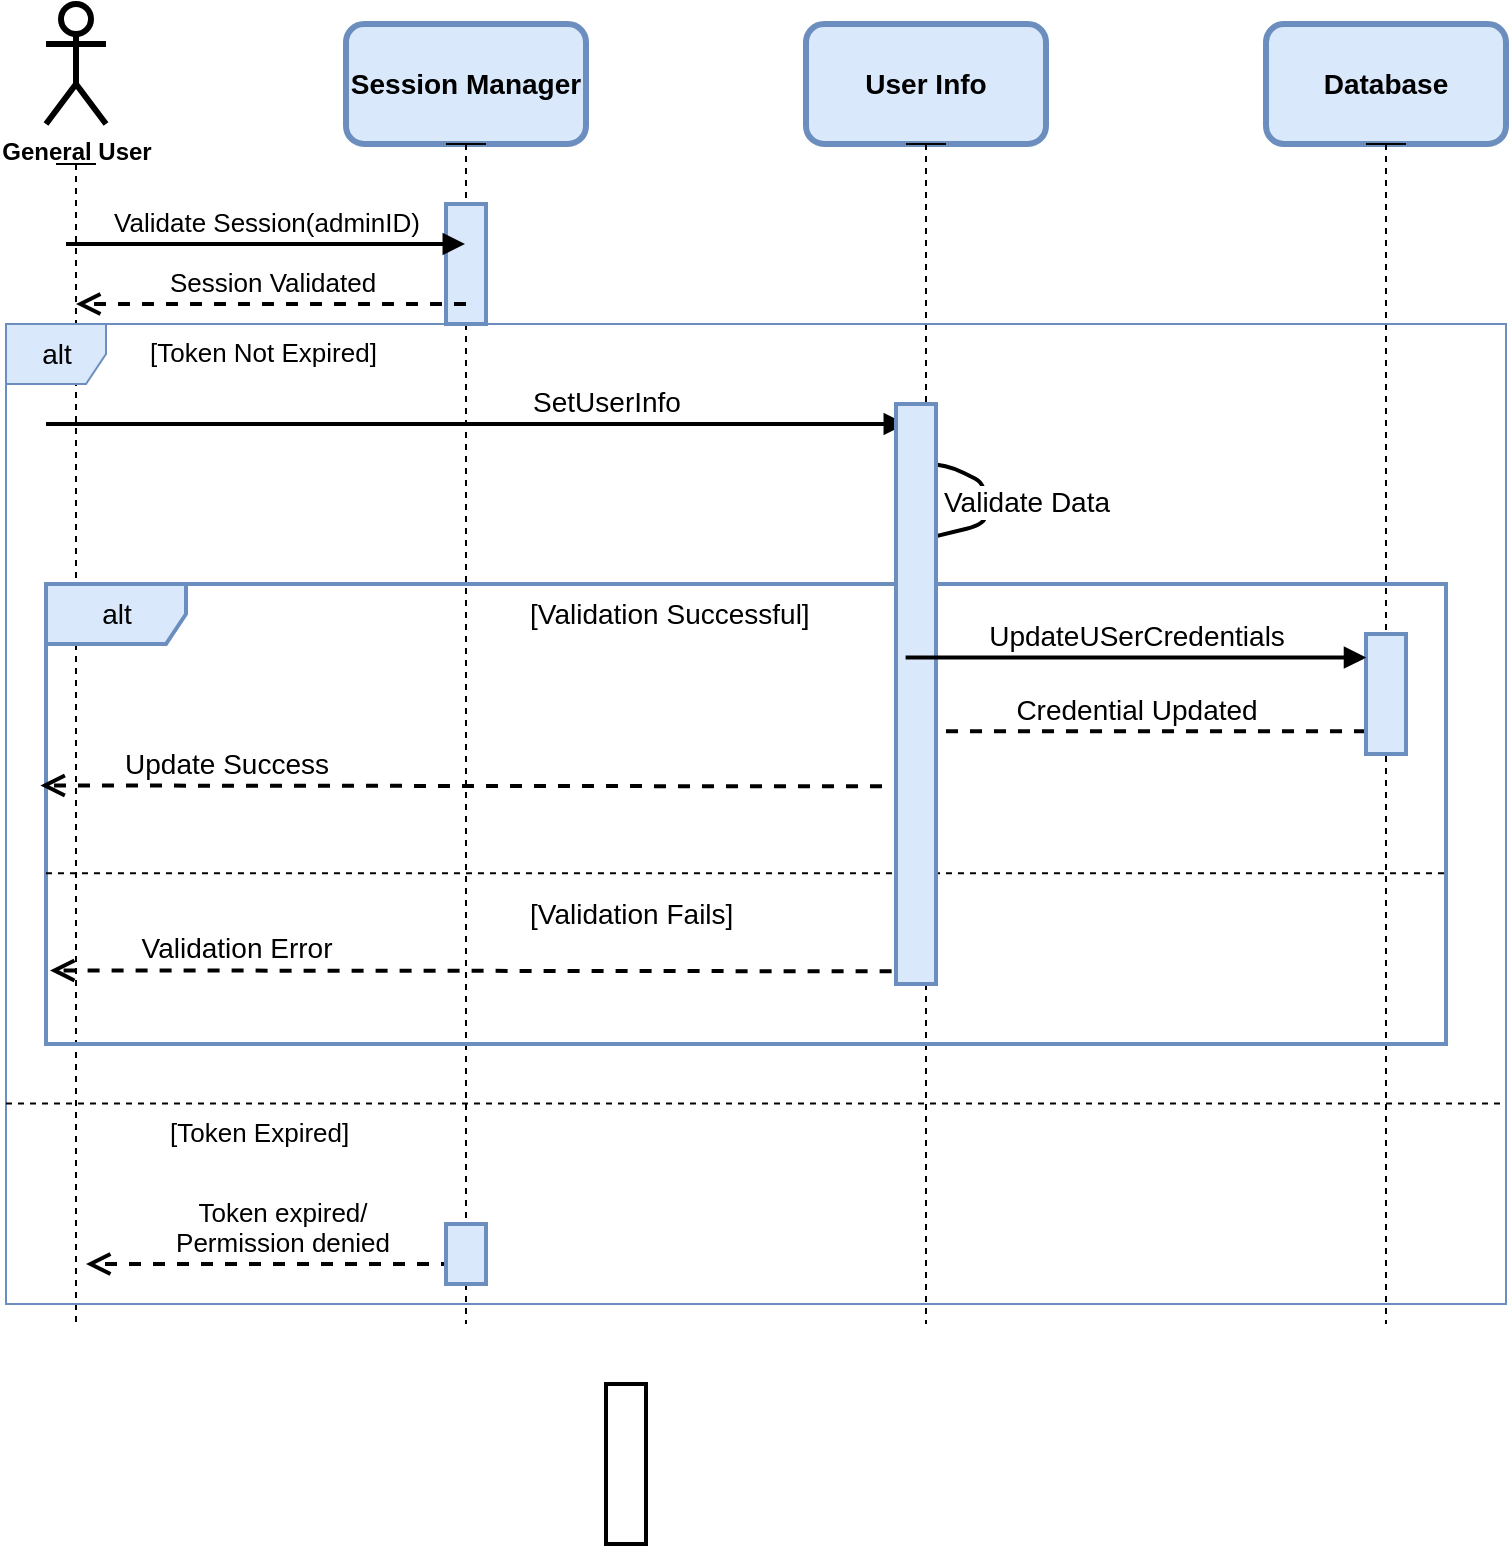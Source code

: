 <mxfile>
    <diagram id="kFZCvs2zv4o_mtvLX_J4" name="Page-1">
        <mxGraphModel dx="1078" dy="765" grid="1" gridSize="10" guides="1" tooltips="1" connect="1" arrows="1" fold="1" page="1" pageScale="1" pageWidth="1169" pageHeight="1654" math="0" shadow="0">
            <root>
                <mxCell id="0"/>
                <mxCell id="1" parent="0"/>
                <mxCell id="2" value="&lt;b&gt;General User&lt;/b&gt;" style="shape=umlActor;verticalLabelPosition=bottom;verticalAlign=top;html=1;outlineConnect=0;strokeWidth=3;rounded=1;" parent="1" vertex="1">
                    <mxGeometry x="140" y="20" width="30" height="60" as="geometry"/>
                </mxCell>
                <mxCell id="3" value="&lt;font style=&quot;font-size: 14px;&quot;&gt;&lt;b&gt;Session Manager&lt;/b&gt;&lt;/font&gt;" style="rounded=1;whiteSpace=wrap;html=1;strokeWidth=3;fillColor=#dae8fc;strokeColor=#6c8ebf;" parent="1" vertex="1">
                    <mxGeometry x="290" y="30" width="120" height="60" as="geometry"/>
                </mxCell>
                <mxCell id="5" value="&lt;font style=&quot;font-size: 14px;&quot;&gt;&lt;b&gt;User Info&lt;/b&gt;&lt;/font&gt;" style="rounded=1;whiteSpace=wrap;html=1;strokeWidth=3;fillColor=#dae8fc;strokeColor=#6c8ebf;" parent="1" vertex="1">
                    <mxGeometry x="520" y="30" width="120" height="60" as="geometry"/>
                </mxCell>
                <mxCell id="85" value="" style="shape=umlLifeline;participant=umlActor;perimeter=lifelinePerimeter;whiteSpace=wrap;html=1;container=1;collapsible=0;recursiveResize=0;verticalAlign=top;spacingTop=36;outlineConnect=0;size=0;" parent="1" vertex="1">
                    <mxGeometry x="145" y="100" width="20" height="580" as="geometry"/>
                </mxCell>
                <mxCell id="86" value="" style="shape=umlLifeline;participant=umlActor;perimeter=lifelinePerimeter;whiteSpace=wrap;html=1;container=1;collapsible=0;recursiveResize=0;verticalAlign=top;spacingTop=36;outlineConnect=0;size=0;" parent="1" vertex="1">
                    <mxGeometry x="340" y="90" width="20" height="590" as="geometry"/>
                </mxCell>
                <mxCell id="112" value="" style="html=1;points=[];perimeter=orthogonalPerimeter;fillStyle=solid;strokeWidth=2;fontSize=14;fillColor=#dae8fc;strokeColor=#6c8ebf;" vertex="1" parent="86">
                    <mxGeometry y="30" width="20" height="60" as="geometry"/>
                </mxCell>
                <mxCell id="87" value="" style="shape=umlLifeline;participant=umlActor;perimeter=lifelinePerimeter;whiteSpace=wrap;html=1;container=1;collapsible=0;recursiveResize=0;verticalAlign=top;spacingTop=36;outlineConnect=0;size=0;" parent="1" vertex="1">
                    <mxGeometry x="570" y="90" width="20" height="590" as="geometry"/>
                </mxCell>
                <mxCell id="88" value="&lt;font style=&quot;font-size: 14px;&quot;&gt;&lt;b&gt;Database&lt;/b&gt;&lt;/font&gt;" style="rounded=1;whiteSpace=wrap;html=1;strokeWidth=3;fillColor=#dae8fc;strokeColor=#6c8ebf;" vertex="1" parent="1">
                    <mxGeometry x="750" y="30" width="120" height="60" as="geometry"/>
                </mxCell>
                <mxCell id="89" value="" style="shape=umlLifeline;participant=umlActor;perimeter=lifelinePerimeter;whiteSpace=wrap;html=1;container=1;collapsible=0;recursiveResize=0;verticalAlign=top;spacingTop=36;outlineConnect=0;size=0;" vertex="1" parent="1">
                    <mxGeometry x="800" y="90" width="20" height="590" as="geometry"/>
                </mxCell>
                <mxCell id="90" value="&lt;font style=&quot;font-size: 13px;&quot;&gt;Validate Session(adminID)&lt;/font&gt;" style="html=1;verticalAlign=bottom;endArrow=block;strokeWidth=2;" edge="1" parent="1" target="86">
                    <mxGeometry width="80" relative="1" as="geometry">
                        <mxPoint x="150" y="140" as="sourcePoint"/>
                        <mxPoint x="230" y="140" as="targetPoint"/>
                    </mxGeometry>
                </mxCell>
                <mxCell id="91" value="Session Validated" style="html=1;verticalAlign=bottom;endArrow=open;dashed=1;endSize=8;strokeWidth=2;fontSize=13;" edge="1" parent="1" target="85">
                    <mxGeometry relative="1" as="geometry">
                        <mxPoint x="350" y="170" as="sourcePoint"/>
                        <mxPoint x="270" y="170" as="targetPoint"/>
                    </mxGeometry>
                </mxCell>
                <mxCell id="92" value="&lt;font style=&quot;font-size: 14px;&quot;&gt;alt&lt;/font&gt;" style="shape=umlFrame;tabWidth=110;tabHeight=30;tabPosition=left;html=1;boundedLbl=1;labelInHeader=1;width=50;height=30;fontSize=13;fillColor=#dae8fc;strokeColor=#6c8ebf;" vertex="1" parent="1">
                    <mxGeometry x="120" y="180" width="750" height="490" as="geometry"/>
                </mxCell>
                <mxCell id="93" value="[Token Not Expired]" style="text;fontSize=13;" vertex="1" parent="92">
                    <mxGeometry width="100" height="20" relative="1" as="geometry">
                        <mxPoint x="70" as="offset"/>
                    </mxGeometry>
                </mxCell>
                <mxCell id="94" value="" style="line;strokeWidth=1;dashed=1;labelPosition=center;verticalLabelPosition=bottom;align=left;verticalAlign=top;spacingLeft=20;spacingTop=15;fontSize=13;" vertex="1" parent="92">
                    <mxGeometry y="380" width="750" height="19.6" as="geometry"/>
                </mxCell>
                <mxCell id="96" value="[Token Expired]" style="text;fontSize=13;" vertex="1" parent="92">
                    <mxGeometry width="100" height="20" relative="1" as="geometry">
                        <mxPoint x="80" y="390" as="offset"/>
                    </mxGeometry>
                </mxCell>
                <mxCell id="97" value="SetUserInfo" style="html=1;verticalAlign=bottom;endArrow=block;strokeWidth=2;fontSize=14;entryX=0.6;entryY=0.102;entryDx=0;entryDy=0;entryPerimeter=0;" edge="1" parent="92" target="92">
                    <mxGeometry x="0.302" width="80" relative="1" as="geometry">
                        <mxPoint x="20" y="50" as="sourcePoint"/>
                        <mxPoint x="100" y="50" as="targetPoint"/>
                        <mxPoint as="offset"/>
                    </mxGeometry>
                </mxCell>
                <mxCell id="99" value="Validate Data" style="html=1;verticalAlign=bottom;endArrow=block;strokeWidth=2;fontSize=14;entryX=0.6;entryY=0.224;entryDx=0;entryDy=0;entryPerimeter=0;" edge="1" parent="92" target="92">
                    <mxGeometry x="0.205" y="20" width="80" relative="1" as="geometry">
                        <mxPoint x="450" y="70" as="sourcePoint"/>
                        <mxPoint x="530" y="70" as="targetPoint"/>
                        <Array as="points">
                            <mxPoint x="470" y="70"/>
                            <mxPoint x="490" y="80"/>
                            <mxPoint x="490" y="100"/>
                        </Array>
                        <mxPoint x="15" y="-19" as="offset"/>
                    </mxGeometry>
                </mxCell>
                <mxCell id="100" value="alt" style="shape=umlFrame;tabWidth=110;tabHeight=30;tabPosition=left;html=1;boundedLbl=1;labelInHeader=1;width=70;height=30;fillStyle=solid;strokeWidth=2;fontSize=14;fillColor=#dae8fc;strokeColor=#6c8ebf;" vertex="1" parent="92">
                    <mxGeometry x="20" y="130" width="700" height="230" as="geometry"/>
                </mxCell>
                <mxCell id="101" value="[Validation Successful]" style="text;fillStyle=solid;strokeWidth=2;fontSize=14;" vertex="1" parent="100">
                    <mxGeometry width="100" height="20" relative="1" as="geometry">
                        <mxPoint x="240" as="offset"/>
                    </mxGeometry>
                </mxCell>
                <mxCell id="102" value="" style="line;strokeWidth=1;dashed=1;labelPosition=center;verticalLabelPosition=bottom;align=left;verticalAlign=top;spacingLeft=20;spacingTop=15;fillStyle=solid;fontSize=14;" vertex="1" parent="100">
                    <mxGeometry y="140" width="700" height="9.2" as="geometry"/>
                </mxCell>
                <mxCell id="105" value="Credential Updated" style="html=1;verticalAlign=bottom;endArrow=open;dashed=1;endSize=8;strokeWidth=2;fontSize=14;" edge="1" parent="100">
                    <mxGeometry relative="1" as="geometry">
                        <mxPoint x="660" y="73.6" as="sourcePoint"/>
                        <mxPoint x="430" y="73.6" as="targetPoint"/>
                    </mxGeometry>
                </mxCell>
                <mxCell id="106" value="Update Success" style="html=1;verticalAlign=bottom;endArrow=open;dashed=1;endSize=8;strokeWidth=2;fontSize=14;entryX=-0.004;entryY=0.438;entryDx=0;entryDy=0;entryPerimeter=0;" edge="1" parent="100" target="100">
                    <mxGeometry x="0.571" relative="1" as="geometry">
                        <mxPoint x="430" y="101.2" as="sourcePoint"/>
                        <mxPoint x="350" y="101.2" as="targetPoint"/>
                        <mxPoint as="offset"/>
                    </mxGeometry>
                </mxCell>
                <mxCell id="107" value="[Validation Fails]" style="text;fillStyle=solid;strokeWidth=2;fontSize=14;" vertex="1" parent="100">
                    <mxGeometry width="100" height="20" relative="1" as="geometry">
                        <mxPoint x="240" y="150" as="offset"/>
                    </mxGeometry>
                </mxCell>
                <mxCell id="109" value="Validation Error" style="html=1;verticalAlign=bottom;endArrow=open;dashed=1;endSize=8;strokeWidth=2;fontSize=14;entryX=-0.004;entryY=0.438;entryDx=0;entryDy=0;entryPerimeter=0;" edge="1" parent="100">
                    <mxGeometry x="0.571" relative="1" as="geometry">
                        <mxPoint x="434.8" y="193.66" as="sourcePoint"/>
                        <mxPoint x="2.0" y="193.2" as="targetPoint"/>
                        <mxPoint as="offset"/>
                    </mxGeometry>
                </mxCell>
                <mxCell id="114" value="" style="html=1;points=[];perimeter=orthogonalPerimeter;fillStyle=solid;strokeWidth=2;fontSize=14;fillColor=#dae8fc;strokeColor=#6c8ebf;" vertex="1" parent="100">
                    <mxGeometry x="425" y="-90" width="20" height="290" as="geometry"/>
                </mxCell>
                <mxCell id="119" value="" style="html=1;points=[];perimeter=orthogonalPerimeter;fillStyle=solid;strokeWidth=2;fontSize=14;fillColor=#dae8fc;strokeColor=#6c8ebf;" vertex="1" parent="100">
                    <mxGeometry x="660" y="25" width="20" height="60" as="geometry"/>
                </mxCell>
                <mxCell id="104" value="UpdateUSerCredentials" style="html=1;verticalAlign=bottom;endArrow=block;strokeWidth=2;fontSize=14;exitX=0.614;exitY=0.16;exitDx=0;exitDy=0;exitPerimeter=0;entryX=0.943;entryY=0.16;entryDx=0;entryDy=0;entryPerimeter=0;" edge="1" parent="92" source="100" target="100">
                    <mxGeometry width="80" relative="1" as="geometry">
                        <mxPoint x="480" y="170" as="sourcePoint"/>
                        <mxPoint x="560" y="170" as="targetPoint"/>
                    </mxGeometry>
                </mxCell>
                <mxCell id="111" value="Token expired/&lt;br&gt;Permission denied" style="html=1;verticalAlign=bottom;endArrow=open;dashed=1;endSize=8;strokeWidth=2;fontSize=13;" edge="1" parent="92">
                    <mxGeometry relative="1" as="geometry">
                        <mxPoint x="235.5" y="470" as="sourcePoint"/>
                        <mxPoint x="40" y="470" as="targetPoint"/>
                    </mxGeometry>
                </mxCell>
                <mxCell id="113" value="" style="html=1;points=[];perimeter=orthogonalPerimeter;fillStyle=solid;strokeWidth=2;fontSize=14;fillColor=#dae8fc;strokeColor=#6c8ebf;" vertex="1" parent="92">
                    <mxGeometry x="220" y="450" width="20" height="30" as="geometry"/>
                </mxCell>
                <mxCell id="120" value="" style="html=1;points=[];perimeter=orthogonalPerimeter;fillStyle=solid;strokeWidth=2;fontSize=14;" vertex="1" parent="1">
                    <mxGeometry x="420" y="710" width="20" height="80" as="geometry"/>
                </mxCell>
            </root>
        </mxGraphModel>
    </diagram>
</mxfile>